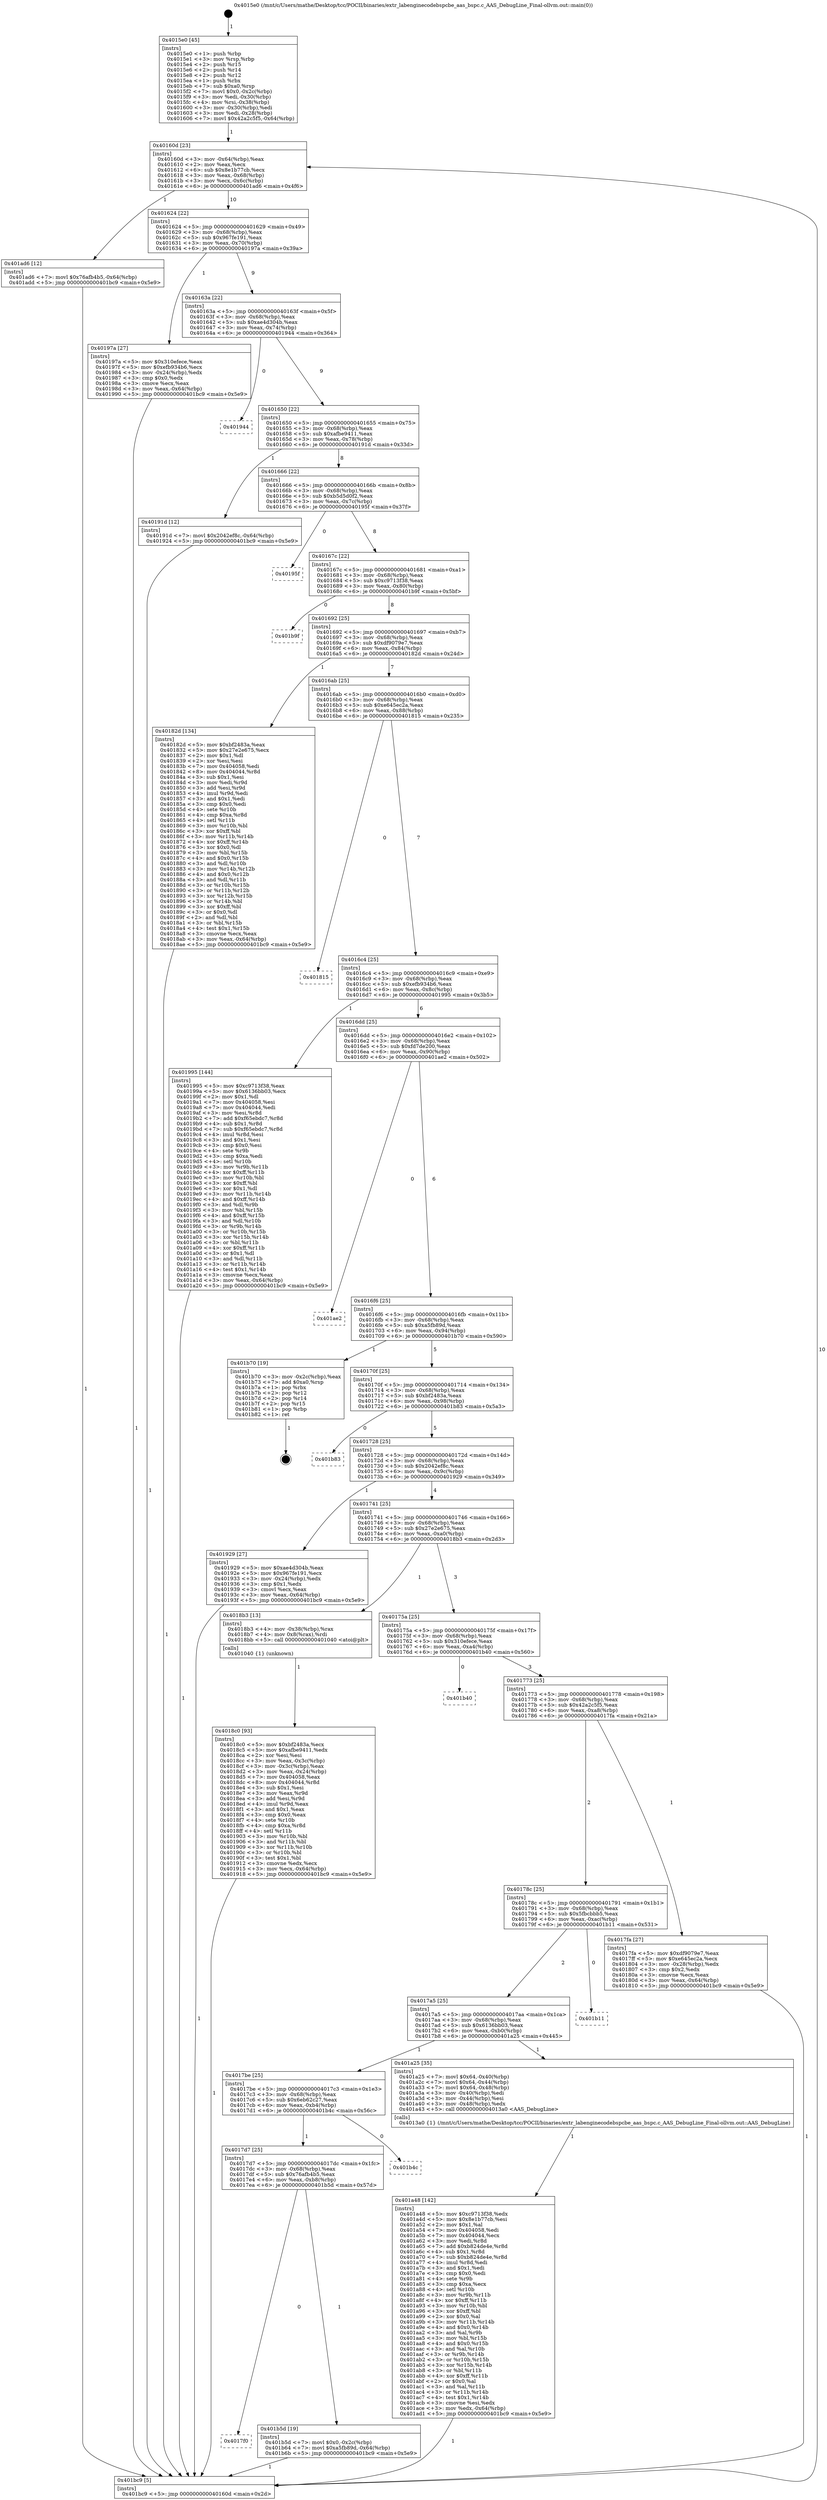 digraph "0x4015e0" {
  label = "0x4015e0 (/mnt/c/Users/mathe/Desktop/tcc/POCII/binaries/extr_labenginecodebspcbe_aas_bspc.c_AAS_DebugLine_Final-ollvm.out::main(0))"
  labelloc = "t"
  node[shape=record]

  Entry [label="",width=0.3,height=0.3,shape=circle,fillcolor=black,style=filled]
  "0x40160d" [label="{
     0x40160d [23]\l
     | [instrs]\l
     &nbsp;&nbsp;0x40160d \<+3\>: mov -0x64(%rbp),%eax\l
     &nbsp;&nbsp;0x401610 \<+2\>: mov %eax,%ecx\l
     &nbsp;&nbsp;0x401612 \<+6\>: sub $0x8e1b77cb,%ecx\l
     &nbsp;&nbsp;0x401618 \<+3\>: mov %eax,-0x68(%rbp)\l
     &nbsp;&nbsp;0x40161b \<+3\>: mov %ecx,-0x6c(%rbp)\l
     &nbsp;&nbsp;0x40161e \<+6\>: je 0000000000401ad6 \<main+0x4f6\>\l
  }"]
  "0x401ad6" [label="{
     0x401ad6 [12]\l
     | [instrs]\l
     &nbsp;&nbsp;0x401ad6 \<+7\>: movl $0x76afb4b5,-0x64(%rbp)\l
     &nbsp;&nbsp;0x401add \<+5\>: jmp 0000000000401bc9 \<main+0x5e9\>\l
  }"]
  "0x401624" [label="{
     0x401624 [22]\l
     | [instrs]\l
     &nbsp;&nbsp;0x401624 \<+5\>: jmp 0000000000401629 \<main+0x49\>\l
     &nbsp;&nbsp;0x401629 \<+3\>: mov -0x68(%rbp),%eax\l
     &nbsp;&nbsp;0x40162c \<+5\>: sub $0x967fe191,%eax\l
     &nbsp;&nbsp;0x401631 \<+3\>: mov %eax,-0x70(%rbp)\l
     &nbsp;&nbsp;0x401634 \<+6\>: je 000000000040197a \<main+0x39a\>\l
  }"]
  Exit [label="",width=0.3,height=0.3,shape=circle,fillcolor=black,style=filled,peripheries=2]
  "0x40197a" [label="{
     0x40197a [27]\l
     | [instrs]\l
     &nbsp;&nbsp;0x40197a \<+5\>: mov $0x310efece,%eax\l
     &nbsp;&nbsp;0x40197f \<+5\>: mov $0xefb934b6,%ecx\l
     &nbsp;&nbsp;0x401984 \<+3\>: mov -0x24(%rbp),%edx\l
     &nbsp;&nbsp;0x401987 \<+3\>: cmp $0x0,%edx\l
     &nbsp;&nbsp;0x40198a \<+3\>: cmove %ecx,%eax\l
     &nbsp;&nbsp;0x40198d \<+3\>: mov %eax,-0x64(%rbp)\l
     &nbsp;&nbsp;0x401990 \<+5\>: jmp 0000000000401bc9 \<main+0x5e9\>\l
  }"]
  "0x40163a" [label="{
     0x40163a [22]\l
     | [instrs]\l
     &nbsp;&nbsp;0x40163a \<+5\>: jmp 000000000040163f \<main+0x5f\>\l
     &nbsp;&nbsp;0x40163f \<+3\>: mov -0x68(%rbp),%eax\l
     &nbsp;&nbsp;0x401642 \<+5\>: sub $0xae4d304b,%eax\l
     &nbsp;&nbsp;0x401647 \<+3\>: mov %eax,-0x74(%rbp)\l
     &nbsp;&nbsp;0x40164a \<+6\>: je 0000000000401944 \<main+0x364\>\l
  }"]
  "0x4017f0" [label="{
     0x4017f0\l
  }", style=dashed]
  "0x401944" [label="{
     0x401944\l
  }", style=dashed]
  "0x401650" [label="{
     0x401650 [22]\l
     | [instrs]\l
     &nbsp;&nbsp;0x401650 \<+5\>: jmp 0000000000401655 \<main+0x75\>\l
     &nbsp;&nbsp;0x401655 \<+3\>: mov -0x68(%rbp),%eax\l
     &nbsp;&nbsp;0x401658 \<+5\>: sub $0xafbe9411,%eax\l
     &nbsp;&nbsp;0x40165d \<+3\>: mov %eax,-0x78(%rbp)\l
     &nbsp;&nbsp;0x401660 \<+6\>: je 000000000040191d \<main+0x33d\>\l
  }"]
  "0x401b5d" [label="{
     0x401b5d [19]\l
     | [instrs]\l
     &nbsp;&nbsp;0x401b5d \<+7\>: movl $0x0,-0x2c(%rbp)\l
     &nbsp;&nbsp;0x401b64 \<+7\>: movl $0xa5fb89d,-0x64(%rbp)\l
     &nbsp;&nbsp;0x401b6b \<+5\>: jmp 0000000000401bc9 \<main+0x5e9\>\l
  }"]
  "0x40191d" [label="{
     0x40191d [12]\l
     | [instrs]\l
     &nbsp;&nbsp;0x40191d \<+7\>: movl $0x2042ef8c,-0x64(%rbp)\l
     &nbsp;&nbsp;0x401924 \<+5\>: jmp 0000000000401bc9 \<main+0x5e9\>\l
  }"]
  "0x401666" [label="{
     0x401666 [22]\l
     | [instrs]\l
     &nbsp;&nbsp;0x401666 \<+5\>: jmp 000000000040166b \<main+0x8b\>\l
     &nbsp;&nbsp;0x40166b \<+3\>: mov -0x68(%rbp),%eax\l
     &nbsp;&nbsp;0x40166e \<+5\>: sub $0xb5d5d0f2,%eax\l
     &nbsp;&nbsp;0x401673 \<+3\>: mov %eax,-0x7c(%rbp)\l
     &nbsp;&nbsp;0x401676 \<+6\>: je 000000000040195f \<main+0x37f\>\l
  }"]
  "0x4017d7" [label="{
     0x4017d7 [25]\l
     | [instrs]\l
     &nbsp;&nbsp;0x4017d7 \<+5\>: jmp 00000000004017dc \<main+0x1fc\>\l
     &nbsp;&nbsp;0x4017dc \<+3\>: mov -0x68(%rbp),%eax\l
     &nbsp;&nbsp;0x4017df \<+5\>: sub $0x76afb4b5,%eax\l
     &nbsp;&nbsp;0x4017e4 \<+6\>: mov %eax,-0xb8(%rbp)\l
     &nbsp;&nbsp;0x4017ea \<+6\>: je 0000000000401b5d \<main+0x57d\>\l
  }"]
  "0x40195f" [label="{
     0x40195f\l
  }", style=dashed]
  "0x40167c" [label="{
     0x40167c [22]\l
     | [instrs]\l
     &nbsp;&nbsp;0x40167c \<+5\>: jmp 0000000000401681 \<main+0xa1\>\l
     &nbsp;&nbsp;0x401681 \<+3\>: mov -0x68(%rbp),%eax\l
     &nbsp;&nbsp;0x401684 \<+5\>: sub $0xc9713f38,%eax\l
     &nbsp;&nbsp;0x401689 \<+3\>: mov %eax,-0x80(%rbp)\l
     &nbsp;&nbsp;0x40168c \<+6\>: je 0000000000401b9f \<main+0x5bf\>\l
  }"]
  "0x401b4c" [label="{
     0x401b4c\l
  }", style=dashed]
  "0x401b9f" [label="{
     0x401b9f\l
  }", style=dashed]
  "0x401692" [label="{
     0x401692 [25]\l
     | [instrs]\l
     &nbsp;&nbsp;0x401692 \<+5\>: jmp 0000000000401697 \<main+0xb7\>\l
     &nbsp;&nbsp;0x401697 \<+3\>: mov -0x68(%rbp),%eax\l
     &nbsp;&nbsp;0x40169a \<+5\>: sub $0xdf9079e7,%eax\l
     &nbsp;&nbsp;0x40169f \<+6\>: mov %eax,-0x84(%rbp)\l
     &nbsp;&nbsp;0x4016a5 \<+6\>: je 000000000040182d \<main+0x24d\>\l
  }"]
  "0x401a48" [label="{
     0x401a48 [142]\l
     | [instrs]\l
     &nbsp;&nbsp;0x401a48 \<+5\>: mov $0xc9713f38,%edx\l
     &nbsp;&nbsp;0x401a4d \<+5\>: mov $0x8e1b77cb,%esi\l
     &nbsp;&nbsp;0x401a52 \<+2\>: mov $0x1,%al\l
     &nbsp;&nbsp;0x401a54 \<+7\>: mov 0x404058,%edi\l
     &nbsp;&nbsp;0x401a5b \<+7\>: mov 0x404044,%ecx\l
     &nbsp;&nbsp;0x401a62 \<+3\>: mov %edi,%r8d\l
     &nbsp;&nbsp;0x401a65 \<+7\>: add $0xb824de4e,%r8d\l
     &nbsp;&nbsp;0x401a6c \<+4\>: sub $0x1,%r8d\l
     &nbsp;&nbsp;0x401a70 \<+7\>: sub $0xb824de4e,%r8d\l
     &nbsp;&nbsp;0x401a77 \<+4\>: imul %r8d,%edi\l
     &nbsp;&nbsp;0x401a7b \<+3\>: and $0x1,%edi\l
     &nbsp;&nbsp;0x401a7e \<+3\>: cmp $0x0,%edi\l
     &nbsp;&nbsp;0x401a81 \<+4\>: sete %r9b\l
     &nbsp;&nbsp;0x401a85 \<+3\>: cmp $0xa,%ecx\l
     &nbsp;&nbsp;0x401a88 \<+4\>: setl %r10b\l
     &nbsp;&nbsp;0x401a8c \<+3\>: mov %r9b,%r11b\l
     &nbsp;&nbsp;0x401a8f \<+4\>: xor $0xff,%r11b\l
     &nbsp;&nbsp;0x401a93 \<+3\>: mov %r10b,%bl\l
     &nbsp;&nbsp;0x401a96 \<+3\>: xor $0xff,%bl\l
     &nbsp;&nbsp;0x401a99 \<+2\>: xor $0x0,%al\l
     &nbsp;&nbsp;0x401a9b \<+3\>: mov %r11b,%r14b\l
     &nbsp;&nbsp;0x401a9e \<+4\>: and $0x0,%r14b\l
     &nbsp;&nbsp;0x401aa2 \<+3\>: and %al,%r9b\l
     &nbsp;&nbsp;0x401aa5 \<+3\>: mov %bl,%r15b\l
     &nbsp;&nbsp;0x401aa8 \<+4\>: and $0x0,%r15b\l
     &nbsp;&nbsp;0x401aac \<+3\>: and %al,%r10b\l
     &nbsp;&nbsp;0x401aaf \<+3\>: or %r9b,%r14b\l
     &nbsp;&nbsp;0x401ab2 \<+3\>: or %r10b,%r15b\l
     &nbsp;&nbsp;0x401ab5 \<+3\>: xor %r15b,%r14b\l
     &nbsp;&nbsp;0x401ab8 \<+3\>: or %bl,%r11b\l
     &nbsp;&nbsp;0x401abb \<+4\>: xor $0xff,%r11b\l
     &nbsp;&nbsp;0x401abf \<+2\>: or $0x0,%al\l
     &nbsp;&nbsp;0x401ac1 \<+3\>: and %al,%r11b\l
     &nbsp;&nbsp;0x401ac4 \<+3\>: or %r11b,%r14b\l
     &nbsp;&nbsp;0x401ac7 \<+4\>: test $0x1,%r14b\l
     &nbsp;&nbsp;0x401acb \<+3\>: cmovne %esi,%edx\l
     &nbsp;&nbsp;0x401ace \<+3\>: mov %edx,-0x64(%rbp)\l
     &nbsp;&nbsp;0x401ad1 \<+5\>: jmp 0000000000401bc9 \<main+0x5e9\>\l
  }"]
  "0x40182d" [label="{
     0x40182d [134]\l
     | [instrs]\l
     &nbsp;&nbsp;0x40182d \<+5\>: mov $0xbf2483a,%eax\l
     &nbsp;&nbsp;0x401832 \<+5\>: mov $0x27e2e675,%ecx\l
     &nbsp;&nbsp;0x401837 \<+2\>: mov $0x1,%dl\l
     &nbsp;&nbsp;0x401839 \<+2\>: xor %esi,%esi\l
     &nbsp;&nbsp;0x40183b \<+7\>: mov 0x404058,%edi\l
     &nbsp;&nbsp;0x401842 \<+8\>: mov 0x404044,%r8d\l
     &nbsp;&nbsp;0x40184a \<+3\>: sub $0x1,%esi\l
     &nbsp;&nbsp;0x40184d \<+3\>: mov %edi,%r9d\l
     &nbsp;&nbsp;0x401850 \<+3\>: add %esi,%r9d\l
     &nbsp;&nbsp;0x401853 \<+4\>: imul %r9d,%edi\l
     &nbsp;&nbsp;0x401857 \<+3\>: and $0x1,%edi\l
     &nbsp;&nbsp;0x40185a \<+3\>: cmp $0x0,%edi\l
     &nbsp;&nbsp;0x40185d \<+4\>: sete %r10b\l
     &nbsp;&nbsp;0x401861 \<+4\>: cmp $0xa,%r8d\l
     &nbsp;&nbsp;0x401865 \<+4\>: setl %r11b\l
     &nbsp;&nbsp;0x401869 \<+3\>: mov %r10b,%bl\l
     &nbsp;&nbsp;0x40186c \<+3\>: xor $0xff,%bl\l
     &nbsp;&nbsp;0x40186f \<+3\>: mov %r11b,%r14b\l
     &nbsp;&nbsp;0x401872 \<+4\>: xor $0xff,%r14b\l
     &nbsp;&nbsp;0x401876 \<+3\>: xor $0x0,%dl\l
     &nbsp;&nbsp;0x401879 \<+3\>: mov %bl,%r15b\l
     &nbsp;&nbsp;0x40187c \<+4\>: and $0x0,%r15b\l
     &nbsp;&nbsp;0x401880 \<+3\>: and %dl,%r10b\l
     &nbsp;&nbsp;0x401883 \<+3\>: mov %r14b,%r12b\l
     &nbsp;&nbsp;0x401886 \<+4\>: and $0x0,%r12b\l
     &nbsp;&nbsp;0x40188a \<+3\>: and %dl,%r11b\l
     &nbsp;&nbsp;0x40188d \<+3\>: or %r10b,%r15b\l
     &nbsp;&nbsp;0x401890 \<+3\>: or %r11b,%r12b\l
     &nbsp;&nbsp;0x401893 \<+3\>: xor %r12b,%r15b\l
     &nbsp;&nbsp;0x401896 \<+3\>: or %r14b,%bl\l
     &nbsp;&nbsp;0x401899 \<+3\>: xor $0xff,%bl\l
     &nbsp;&nbsp;0x40189c \<+3\>: or $0x0,%dl\l
     &nbsp;&nbsp;0x40189f \<+2\>: and %dl,%bl\l
     &nbsp;&nbsp;0x4018a1 \<+3\>: or %bl,%r15b\l
     &nbsp;&nbsp;0x4018a4 \<+4\>: test $0x1,%r15b\l
     &nbsp;&nbsp;0x4018a8 \<+3\>: cmovne %ecx,%eax\l
     &nbsp;&nbsp;0x4018ab \<+3\>: mov %eax,-0x64(%rbp)\l
     &nbsp;&nbsp;0x4018ae \<+5\>: jmp 0000000000401bc9 \<main+0x5e9\>\l
  }"]
  "0x4016ab" [label="{
     0x4016ab [25]\l
     | [instrs]\l
     &nbsp;&nbsp;0x4016ab \<+5\>: jmp 00000000004016b0 \<main+0xd0\>\l
     &nbsp;&nbsp;0x4016b0 \<+3\>: mov -0x68(%rbp),%eax\l
     &nbsp;&nbsp;0x4016b3 \<+5\>: sub $0xe645ec2a,%eax\l
     &nbsp;&nbsp;0x4016b8 \<+6\>: mov %eax,-0x88(%rbp)\l
     &nbsp;&nbsp;0x4016be \<+6\>: je 0000000000401815 \<main+0x235\>\l
  }"]
  "0x4017be" [label="{
     0x4017be [25]\l
     | [instrs]\l
     &nbsp;&nbsp;0x4017be \<+5\>: jmp 00000000004017c3 \<main+0x1e3\>\l
     &nbsp;&nbsp;0x4017c3 \<+3\>: mov -0x68(%rbp),%eax\l
     &nbsp;&nbsp;0x4017c6 \<+5\>: sub $0x6eb62c27,%eax\l
     &nbsp;&nbsp;0x4017cb \<+6\>: mov %eax,-0xb4(%rbp)\l
     &nbsp;&nbsp;0x4017d1 \<+6\>: je 0000000000401b4c \<main+0x56c\>\l
  }"]
  "0x401815" [label="{
     0x401815\l
  }", style=dashed]
  "0x4016c4" [label="{
     0x4016c4 [25]\l
     | [instrs]\l
     &nbsp;&nbsp;0x4016c4 \<+5\>: jmp 00000000004016c9 \<main+0xe9\>\l
     &nbsp;&nbsp;0x4016c9 \<+3\>: mov -0x68(%rbp),%eax\l
     &nbsp;&nbsp;0x4016cc \<+5\>: sub $0xefb934b6,%eax\l
     &nbsp;&nbsp;0x4016d1 \<+6\>: mov %eax,-0x8c(%rbp)\l
     &nbsp;&nbsp;0x4016d7 \<+6\>: je 0000000000401995 \<main+0x3b5\>\l
  }"]
  "0x401a25" [label="{
     0x401a25 [35]\l
     | [instrs]\l
     &nbsp;&nbsp;0x401a25 \<+7\>: movl $0x64,-0x40(%rbp)\l
     &nbsp;&nbsp;0x401a2c \<+7\>: movl $0x64,-0x44(%rbp)\l
     &nbsp;&nbsp;0x401a33 \<+7\>: movl $0x64,-0x48(%rbp)\l
     &nbsp;&nbsp;0x401a3a \<+3\>: mov -0x40(%rbp),%edi\l
     &nbsp;&nbsp;0x401a3d \<+3\>: mov -0x44(%rbp),%esi\l
     &nbsp;&nbsp;0x401a40 \<+3\>: mov -0x48(%rbp),%edx\l
     &nbsp;&nbsp;0x401a43 \<+5\>: call 00000000004013a0 \<AAS_DebugLine\>\l
     | [calls]\l
     &nbsp;&nbsp;0x4013a0 \{1\} (/mnt/c/Users/mathe/Desktop/tcc/POCII/binaries/extr_labenginecodebspcbe_aas_bspc.c_AAS_DebugLine_Final-ollvm.out::AAS_DebugLine)\l
  }"]
  "0x401995" [label="{
     0x401995 [144]\l
     | [instrs]\l
     &nbsp;&nbsp;0x401995 \<+5\>: mov $0xc9713f38,%eax\l
     &nbsp;&nbsp;0x40199a \<+5\>: mov $0x6136bb03,%ecx\l
     &nbsp;&nbsp;0x40199f \<+2\>: mov $0x1,%dl\l
     &nbsp;&nbsp;0x4019a1 \<+7\>: mov 0x404058,%esi\l
     &nbsp;&nbsp;0x4019a8 \<+7\>: mov 0x404044,%edi\l
     &nbsp;&nbsp;0x4019af \<+3\>: mov %esi,%r8d\l
     &nbsp;&nbsp;0x4019b2 \<+7\>: add $0xf65ebdc7,%r8d\l
     &nbsp;&nbsp;0x4019b9 \<+4\>: sub $0x1,%r8d\l
     &nbsp;&nbsp;0x4019bd \<+7\>: sub $0xf65ebdc7,%r8d\l
     &nbsp;&nbsp;0x4019c4 \<+4\>: imul %r8d,%esi\l
     &nbsp;&nbsp;0x4019c8 \<+3\>: and $0x1,%esi\l
     &nbsp;&nbsp;0x4019cb \<+3\>: cmp $0x0,%esi\l
     &nbsp;&nbsp;0x4019ce \<+4\>: sete %r9b\l
     &nbsp;&nbsp;0x4019d2 \<+3\>: cmp $0xa,%edi\l
     &nbsp;&nbsp;0x4019d5 \<+4\>: setl %r10b\l
     &nbsp;&nbsp;0x4019d9 \<+3\>: mov %r9b,%r11b\l
     &nbsp;&nbsp;0x4019dc \<+4\>: xor $0xff,%r11b\l
     &nbsp;&nbsp;0x4019e0 \<+3\>: mov %r10b,%bl\l
     &nbsp;&nbsp;0x4019e3 \<+3\>: xor $0xff,%bl\l
     &nbsp;&nbsp;0x4019e6 \<+3\>: xor $0x1,%dl\l
     &nbsp;&nbsp;0x4019e9 \<+3\>: mov %r11b,%r14b\l
     &nbsp;&nbsp;0x4019ec \<+4\>: and $0xff,%r14b\l
     &nbsp;&nbsp;0x4019f0 \<+3\>: and %dl,%r9b\l
     &nbsp;&nbsp;0x4019f3 \<+3\>: mov %bl,%r15b\l
     &nbsp;&nbsp;0x4019f6 \<+4\>: and $0xff,%r15b\l
     &nbsp;&nbsp;0x4019fa \<+3\>: and %dl,%r10b\l
     &nbsp;&nbsp;0x4019fd \<+3\>: or %r9b,%r14b\l
     &nbsp;&nbsp;0x401a00 \<+3\>: or %r10b,%r15b\l
     &nbsp;&nbsp;0x401a03 \<+3\>: xor %r15b,%r14b\l
     &nbsp;&nbsp;0x401a06 \<+3\>: or %bl,%r11b\l
     &nbsp;&nbsp;0x401a09 \<+4\>: xor $0xff,%r11b\l
     &nbsp;&nbsp;0x401a0d \<+3\>: or $0x1,%dl\l
     &nbsp;&nbsp;0x401a10 \<+3\>: and %dl,%r11b\l
     &nbsp;&nbsp;0x401a13 \<+3\>: or %r11b,%r14b\l
     &nbsp;&nbsp;0x401a16 \<+4\>: test $0x1,%r14b\l
     &nbsp;&nbsp;0x401a1a \<+3\>: cmovne %ecx,%eax\l
     &nbsp;&nbsp;0x401a1d \<+3\>: mov %eax,-0x64(%rbp)\l
     &nbsp;&nbsp;0x401a20 \<+5\>: jmp 0000000000401bc9 \<main+0x5e9\>\l
  }"]
  "0x4016dd" [label="{
     0x4016dd [25]\l
     | [instrs]\l
     &nbsp;&nbsp;0x4016dd \<+5\>: jmp 00000000004016e2 \<main+0x102\>\l
     &nbsp;&nbsp;0x4016e2 \<+3\>: mov -0x68(%rbp),%eax\l
     &nbsp;&nbsp;0x4016e5 \<+5\>: sub $0xfd7de200,%eax\l
     &nbsp;&nbsp;0x4016ea \<+6\>: mov %eax,-0x90(%rbp)\l
     &nbsp;&nbsp;0x4016f0 \<+6\>: je 0000000000401ae2 \<main+0x502\>\l
  }"]
  "0x4017a5" [label="{
     0x4017a5 [25]\l
     | [instrs]\l
     &nbsp;&nbsp;0x4017a5 \<+5\>: jmp 00000000004017aa \<main+0x1ca\>\l
     &nbsp;&nbsp;0x4017aa \<+3\>: mov -0x68(%rbp),%eax\l
     &nbsp;&nbsp;0x4017ad \<+5\>: sub $0x6136bb03,%eax\l
     &nbsp;&nbsp;0x4017b2 \<+6\>: mov %eax,-0xb0(%rbp)\l
     &nbsp;&nbsp;0x4017b8 \<+6\>: je 0000000000401a25 \<main+0x445\>\l
  }"]
  "0x401ae2" [label="{
     0x401ae2\l
  }", style=dashed]
  "0x4016f6" [label="{
     0x4016f6 [25]\l
     | [instrs]\l
     &nbsp;&nbsp;0x4016f6 \<+5\>: jmp 00000000004016fb \<main+0x11b\>\l
     &nbsp;&nbsp;0x4016fb \<+3\>: mov -0x68(%rbp),%eax\l
     &nbsp;&nbsp;0x4016fe \<+5\>: sub $0xa5fb89d,%eax\l
     &nbsp;&nbsp;0x401703 \<+6\>: mov %eax,-0x94(%rbp)\l
     &nbsp;&nbsp;0x401709 \<+6\>: je 0000000000401b70 \<main+0x590\>\l
  }"]
  "0x401b11" [label="{
     0x401b11\l
  }", style=dashed]
  "0x401b70" [label="{
     0x401b70 [19]\l
     | [instrs]\l
     &nbsp;&nbsp;0x401b70 \<+3\>: mov -0x2c(%rbp),%eax\l
     &nbsp;&nbsp;0x401b73 \<+7\>: add $0xa0,%rsp\l
     &nbsp;&nbsp;0x401b7a \<+1\>: pop %rbx\l
     &nbsp;&nbsp;0x401b7b \<+2\>: pop %r12\l
     &nbsp;&nbsp;0x401b7d \<+2\>: pop %r14\l
     &nbsp;&nbsp;0x401b7f \<+2\>: pop %r15\l
     &nbsp;&nbsp;0x401b81 \<+1\>: pop %rbp\l
     &nbsp;&nbsp;0x401b82 \<+1\>: ret\l
  }"]
  "0x40170f" [label="{
     0x40170f [25]\l
     | [instrs]\l
     &nbsp;&nbsp;0x40170f \<+5\>: jmp 0000000000401714 \<main+0x134\>\l
     &nbsp;&nbsp;0x401714 \<+3\>: mov -0x68(%rbp),%eax\l
     &nbsp;&nbsp;0x401717 \<+5\>: sub $0xbf2483a,%eax\l
     &nbsp;&nbsp;0x40171c \<+6\>: mov %eax,-0x98(%rbp)\l
     &nbsp;&nbsp;0x401722 \<+6\>: je 0000000000401b83 \<main+0x5a3\>\l
  }"]
  "0x4018c0" [label="{
     0x4018c0 [93]\l
     | [instrs]\l
     &nbsp;&nbsp;0x4018c0 \<+5\>: mov $0xbf2483a,%ecx\l
     &nbsp;&nbsp;0x4018c5 \<+5\>: mov $0xafbe9411,%edx\l
     &nbsp;&nbsp;0x4018ca \<+2\>: xor %esi,%esi\l
     &nbsp;&nbsp;0x4018cc \<+3\>: mov %eax,-0x3c(%rbp)\l
     &nbsp;&nbsp;0x4018cf \<+3\>: mov -0x3c(%rbp),%eax\l
     &nbsp;&nbsp;0x4018d2 \<+3\>: mov %eax,-0x24(%rbp)\l
     &nbsp;&nbsp;0x4018d5 \<+7\>: mov 0x404058,%eax\l
     &nbsp;&nbsp;0x4018dc \<+8\>: mov 0x404044,%r8d\l
     &nbsp;&nbsp;0x4018e4 \<+3\>: sub $0x1,%esi\l
     &nbsp;&nbsp;0x4018e7 \<+3\>: mov %eax,%r9d\l
     &nbsp;&nbsp;0x4018ea \<+3\>: add %esi,%r9d\l
     &nbsp;&nbsp;0x4018ed \<+4\>: imul %r9d,%eax\l
     &nbsp;&nbsp;0x4018f1 \<+3\>: and $0x1,%eax\l
     &nbsp;&nbsp;0x4018f4 \<+3\>: cmp $0x0,%eax\l
     &nbsp;&nbsp;0x4018f7 \<+4\>: sete %r10b\l
     &nbsp;&nbsp;0x4018fb \<+4\>: cmp $0xa,%r8d\l
     &nbsp;&nbsp;0x4018ff \<+4\>: setl %r11b\l
     &nbsp;&nbsp;0x401903 \<+3\>: mov %r10b,%bl\l
     &nbsp;&nbsp;0x401906 \<+3\>: and %r11b,%bl\l
     &nbsp;&nbsp;0x401909 \<+3\>: xor %r11b,%r10b\l
     &nbsp;&nbsp;0x40190c \<+3\>: or %r10b,%bl\l
     &nbsp;&nbsp;0x40190f \<+3\>: test $0x1,%bl\l
     &nbsp;&nbsp;0x401912 \<+3\>: cmovne %edx,%ecx\l
     &nbsp;&nbsp;0x401915 \<+3\>: mov %ecx,-0x64(%rbp)\l
     &nbsp;&nbsp;0x401918 \<+5\>: jmp 0000000000401bc9 \<main+0x5e9\>\l
  }"]
  "0x401b83" [label="{
     0x401b83\l
  }", style=dashed]
  "0x401728" [label="{
     0x401728 [25]\l
     | [instrs]\l
     &nbsp;&nbsp;0x401728 \<+5\>: jmp 000000000040172d \<main+0x14d\>\l
     &nbsp;&nbsp;0x40172d \<+3\>: mov -0x68(%rbp),%eax\l
     &nbsp;&nbsp;0x401730 \<+5\>: sub $0x2042ef8c,%eax\l
     &nbsp;&nbsp;0x401735 \<+6\>: mov %eax,-0x9c(%rbp)\l
     &nbsp;&nbsp;0x40173b \<+6\>: je 0000000000401929 \<main+0x349\>\l
  }"]
  "0x4015e0" [label="{
     0x4015e0 [45]\l
     | [instrs]\l
     &nbsp;&nbsp;0x4015e0 \<+1\>: push %rbp\l
     &nbsp;&nbsp;0x4015e1 \<+3\>: mov %rsp,%rbp\l
     &nbsp;&nbsp;0x4015e4 \<+2\>: push %r15\l
     &nbsp;&nbsp;0x4015e6 \<+2\>: push %r14\l
     &nbsp;&nbsp;0x4015e8 \<+2\>: push %r12\l
     &nbsp;&nbsp;0x4015ea \<+1\>: push %rbx\l
     &nbsp;&nbsp;0x4015eb \<+7\>: sub $0xa0,%rsp\l
     &nbsp;&nbsp;0x4015f2 \<+7\>: movl $0x0,-0x2c(%rbp)\l
     &nbsp;&nbsp;0x4015f9 \<+3\>: mov %edi,-0x30(%rbp)\l
     &nbsp;&nbsp;0x4015fc \<+4\>: mov %rsi,-0x38(%rbp)\l
     &nbsp;&nbsp;0x401600 \<+3\>: mov -0x30(%rbp),%edi\l
     &nbsp;&nbsp;0x401603 \<+3\>: mov %edi,-0x28(%rbp)\l
     &nbsp;&nbsp;0x401606 \<+7\>: movl $0x42a2c5f5,-0x64(%rbp)\l
  }"]
  "0x401929" [label="{
     0x401929 [27]\l
     | [instrs]\l
     &nbsp;&nbsp;0x401929 \<+5\>: mov $0xae4d304b,%eax\l
     &nbsp;&nbsp;0x40192e \<+5\>: mov $0x967fe191,%ecx\l
     &nbsp;&nbsp;0x401933 \<+3\>: mov -0x24(%rbp),%edx\l
     &nbsp;&nbsp;0x401936 \<+3\>: cmp $0x1,%edx\l
     &nbsp;&nbsp;0x401939 \<+3\>: cmovl %ecx,%eax\l
     &nbsp;&nbsp;0x40193c \<+3\>: mov %eax,-0x64(%rbp)\l
     &nbsp;&nbsp;0x40193f \<+5\>: jmp 0000000000401bc9 \<main+0x5e9\>\l
  }"]
  "0x401741" [label="{
     0x401741 [25]\l
     | [instrs]\l
     &nbsp;&nbsp;0x401741 \<+5\>: jmp 0000000000401746 \<main+0x166\>\l
     &nbsp;&nbsp;0x401746 \<+3\>: mov -0x68(%rbp),%eax\l
     &nbsp;&nbsp;0x401749 \<+5\>: sub $0x27e2e675,%eax\l
     &nbsp;&nbsp;0x40174e \<+6\>: mov %eax,-0xa0(%rbp)\l
     &nbsp;&nbsp;0x401754 \<+6\>: je 00000000004018b3 \<main+0x2d3\>\l
  }"]
  "0x401bc9" [label="{
     0x401bc9 [5]\l
     | [instrs]\l
     &nbsp;&nbsp;0x401bc9 \<+5\>: jmp 000000000040160d \<main+0x2d\>\l
  }"]
  "0x4018b3" [label="{
     0x4018b3 [13]\l
     | [instrs]\l
     &nbsp;&nbsp;0x4018b3 \<+4\>: mov -0x38(%rbp),%rax\l
     &nbsp;&nbsp;0x4018b7 \<+4\>: mov 0x8(%rax),%rdi\l
     &nbsp;&nbsp;0x4018bb \<+5\>: call 0000000000401040 \<atoi@plt\>\l
     | [calls]\l
     &nbsp;&nbsp;0x401040 \{1\} (unknown)\l
  }"]
  "0x40175a" [label="{
     0x40175a [25]\l
     | [instrs]\l
     &nbsp;&nbsp;0x40175a \<+5\>: jmp 000000000040175f \<main+0x17f\>\l
     &nbsp;&nbsp;0x40175f \<+3\>: mov -0x68(%rbp),%eax\l
     &nbsp;&nbsp;0x401762 \<+5\>: sub $0x310efece,%eax\l
     &nbsp;&nbsp;0x401767 \<+6\>: mov %eax,-0xa4(%rbp)\l
     &nbsp;&nbsp;0x40176d \<+6\>: je 0000000000401b40 \<main+0x560\>\l
  }"]
  "0x40178c" [label="{
     0x40178c [25]\l
     | [instrs]\l
     &nbsp;&nbsp;0x40178c \<+5\>: jmp 0000000000401791 \<main+0x1b1\>\l
     &nbsp;&nbsp;0x401791 \<+3\>: mov -0x68(%rbp),%eax\l
     &nbsp;&nbsp;0x401794 \<+5\>: sub $0x5fbcbbb5,%eax\l
     &nbsp;&nbsp;0x401799 \<+6\>: mov %eax,-0xac(%rbp)\l
     &nbsp;&nbsp;0x40179f \<+6\>: je 0000000000401b11 \<main+0x531\>\l
  }"]
  "0x401b40" [label="{
     0x401b40\l
  }", style=dashed]
  "0x401773" [label="{
     0x401773 [25]\l
     | [instrs]\l
     &nbsp;&nbsp;0x401773 \<+5\>: jmp 0000000000401778 \<main+0x198\>\l
     &nbsp;&nbsp;0x401778 \<+3\>: mov -0x68(%rbp),%eax\l
     &nbsp;&nbsp;0x40177b \<+5\>: sub $0x42a2c5f5,%eax\l
     &nbsp;&nbsp;0x401780 \<+6\>: mov %eax,-0xa8(%rbp)\l
     &nbsp;&nbsp;0x401786 \<+6\>: je 00000000004017fa \<main+0x21a\>\l
  }"]
  "0x4017fa" [label="{
     0x4017fa [27]\l
     | [instrs]\l
     &nbsp;&nbsp;0x4017fa \<+5\>: mov $0xdf9079e7,%eax\l
     &nbsp;&nbsp;0x4017ff \<+5\>: mov $0xe645ec2a,%ecx\l
     &nbsp;&nbsp;0x401804 \<+3\>: mov -0x28(%rbp),%edx\l
     &nbsp;&nbsp;0x401807 \<+3\>: cmp $0x2,%edx\l
     &nbsp;&nbsp;0x40180a \<+3\>: cmovne %ecx,%eax\l
     &nbsp;&nbsp;0x40180d \<+3\>: mov %eax,-0x64(%rbp)\l
     &nbsp;&nbsp;0x401810 \<+5\>: jmp 0000000000401bc9 \<main+0x5e9\>\l
  }"]
  Entry -> "0x4015e0" [label=" 1"]
  "0x40160d" -> "0x401ad6" [label=" 1"]
  "0x40160d" -> "0x401624" [label=" 10"]
  "0x401b70" -> Exit [label=" 1"]
  "0x401624" -> "0x40197a" [label=" 1"]
  "0x401624" -> "0x40163a" [label=" 9"]
  "0x401b5d" -> "0x401bc9" [label=" 1"]
  "0x40163a" -> "0x401944" [label=" 0"]
  "0x40163a" -> "0x401650" [label=" 9"]
  "0x4017d7" -> "0x4017f0" [label=" 0"]
  "0x401650" -> "0x40191d" [label=" 1"]
  "0x401650" -> "0x401666" [label=" 8"]
  "0x4017d7" -> "0x401b5d" [label=" 1"]
  "0x401666" -> "0x40195f" [label=" 0"]
  "0x401666" -> "0x40167c" [label=" 8"]
  "0x4017be" -> "0x4017d7" [label=" 1"]
  "0x40167c" -> "0x401b9f" [label=" 0"]
  "0x40167c" -> "0x401692" [label=" 8"]
  "0x4017be" -> "0x401b4c" [label=" 0"]
  "0x401692" -> "0x40182d" [label=" 1"]
  "0x401692" -> "0x4016ab" [label=" 7"]
  "0x401ad6" -> "0x401bc9" [label=" 1"]
  "0x4016ab" -> "0x401815" [label=" 0"]
  "0x4016ab" -> "0x4016c4" [label=" 7"]
  "0x401a48" -> "0x401bc9" [label=" 1"]
  "0x4016c4" -> "0x401995" [label=" 1"]
  "0x4016c4" -> "0x4016dd" [label=" 6"]
  "0x401a25" -> "0x401a48" [label=" 1"]
  "0x4016dd" -> "0x401ae2" [label=" 0"]
  "0x4016dd" -> "0x4016f6" [label=" 6"]
  "0x4017a5" -> "0x401a25" [label=" 1"]
  "0x4016f6" -> "0x401b70" [label=" 1"]
  "0x4016f6" -> "0x40170f" [label=" 5"]
  "0x4017a5" -> "0x4017be" [label=" 1"]
  "0x40170f" -> "0x401b83" [label=" 0"]
  "0x40170f" -> "0x401728" [label=" 5"]
  "0x40178c" -> "0x401b11" [label=" 0"]
  "0x401728" -> "0x401929" [label=" 1"]
  "0x401728" -> "0x401741" [label=" 4"]
  "0x40178c" -> "0x4017a5" [label=" 2"]
  "0x401741" -> "0x4018b3" [label=" 1"]
  "0x401741" -> "0x40175a" [label=" 3"]
  "0x401995" -> "0x401bc9" [label=" 1"]
  "0x40175a" -> "0x401b40" [label=" 0"]
  "0x40175a" -> "0x401773" [label=" 3"]
  "0x40197a" -> "0x401bc9" [label=" 1"]
  "0x401773" -> "0x4017fa" [label=" 1"]
  "0x401773" -> "0x40178c" [label=" 2"]
  "0x4017fa" -> "0x401bc9" [label=" 1"]
  "0x4015e0" -> "0x40160d" [label=" 1"]
  "0x401bc9" -> "0x40160d" [label=" 10"]
  "0x40182d" -> "0x401bc9" [label=" 1"]
  "0x4018b3" -> "0x4018c0" [label=" 1"]
  "0x4018c0" -> "0x401bc9" [label=" 1"]
  "0x40191d" -> "0x401bc9" [label=" 1"]
  "0x401929" -> "0x401bc9" [label=" 1"]
}
